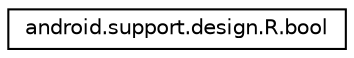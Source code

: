 digraph "Graphical Class Hierarchy"
{
 // INTERACTIVE_SVG=YES
 // LATEX_PDF_SIZE
  edge [fontname="Helvetica",fontsize="10",labelfontname="Helvetica",labelfontsize="10"];
  node [fontname="Helvetica",fontsize="10",shape=record];
  rankdir="LR";
  Node0 [label="android.support.design.R.bool",height=0.2,width=0.4,color="black", fillcolor="white", style="filled",URL="$classandroid_1_1support_1_1design_1_1_r_1_1bool.html",tooltip=" "];
}

